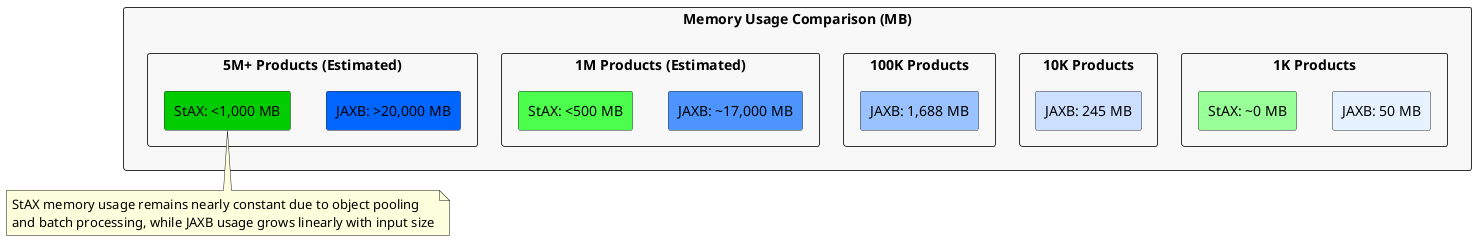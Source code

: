 @startuml
skinparam backgroundColor white

scale 1.0

skinparam rectangleBorderColor #333333
skinparam rectangleBackgroundColor #F8F8F8

rectangle "Memory Usage Comparison (MB)" {
  scale 1.0

  rectangle "1K Products" {
    rectangle "JAXB: 50 MB" #E6F2FF
    rectangle "StAX: ~0 MB" #E6FFE6
  }

  rectangle "10K Products" {
    rectangle "JAXB: 245 MB" #CCDFFF
    rectangle "StAX: ~0 MB" #CCFFCC
  }

  rectangle "100K Products" {
    rectangle "JAXB: 1,688 MB" #99C2FF
    rectangle "StAX: ~0 MB" #99FF99
  }

  rectangle "1M Products (Estimated)" {
    rectangle "JAXB: ~17,000 MB" #4D94FF
    rectangle "StAX: <500 MB" #4DFF4D
  }

  rectangle "5M+ Products (Estimated)" {
    rectangle "JAXB: >20,000 MB" #0066FF
    rectangle "StAX: <1,000 MB" #00CC00
  }
}

note bottom
  StAX memory usage remains nearly constant due to object pooling
  and batch processing, while JAXB usage grows linearly with input size
end note

@enduml